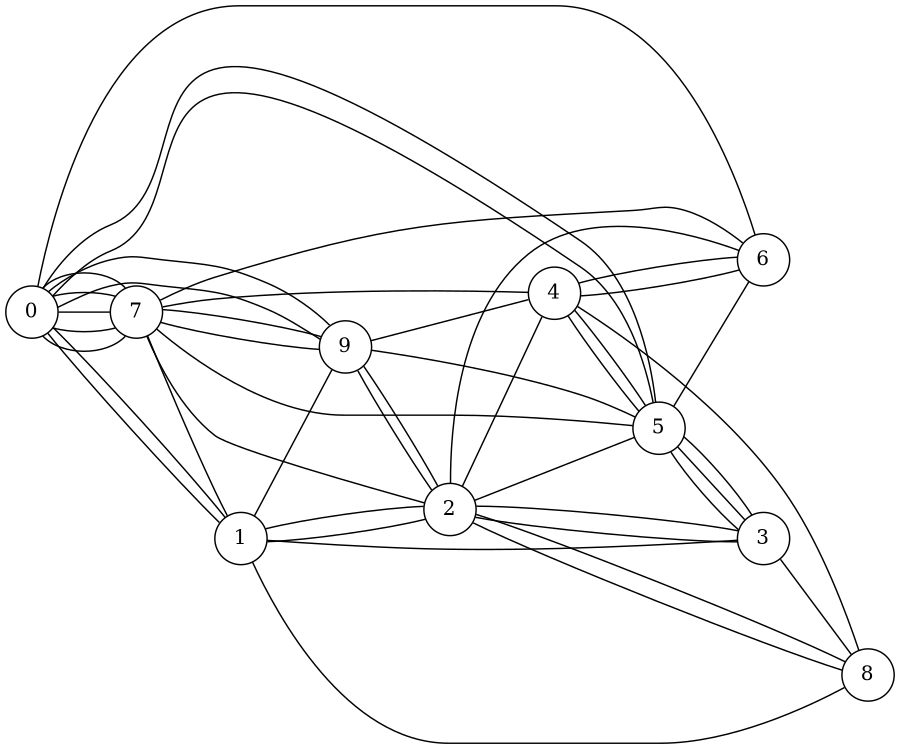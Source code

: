 graph unix {
	graph [ dpi = 300 ];
	node [shape=circle];
	size="6,6";
	rankdir="LR";

	"0" -- "7"
	"0" -- "6"
	"0" -- "1"
	"0" -- "7"
	"0" -- "7"
	"0" -- "7"
	"0" -- "5"
	"0" -- "9"
	"0" -- "1"
	"0" -- "7"
	"0" -- "9"
	"1" -- "2"
	"1" -- "9"
	"1" -- "8"
	"1" -- "2"
	"1" -- "3"
	"2" -- "3"
	"2" -- "7"
	"2" -- "5"
	"2" -- "4"
	"3" -- "2"
	"3" -- "5"
	"3" -- "8"
	"4" -- "5"
	"4" -- "6"
	"4" -- "6"
	"5" -- "9"
	"5" -- "0"
	"5" -- "6"
	"5" -- "3"
	"5" -- "4"
	"5" -- "7"
	"5" -- "3"
	"6" -- "7"
	"6" -- "2"
	"7" -- "4"
	"7" -- "9"
	"7" -- "9"
	"7" -- "1"
	"8" -- "4"
	"8" -- "2"
	"8" -- "2"
	"9" -- "4"
	"9" -- "2"
	"9" -- "2"
}
